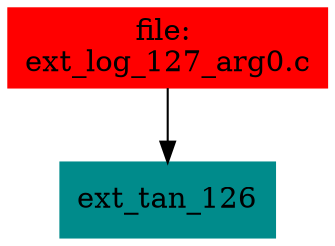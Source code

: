 digraph G {
node [shape=box]

0 [label="file: 
ext_log_127_arg0.c",color=red, style=filled]
1 [label="ext_tan_126",color=cyan4, style=filled]
0 -> 1


}

